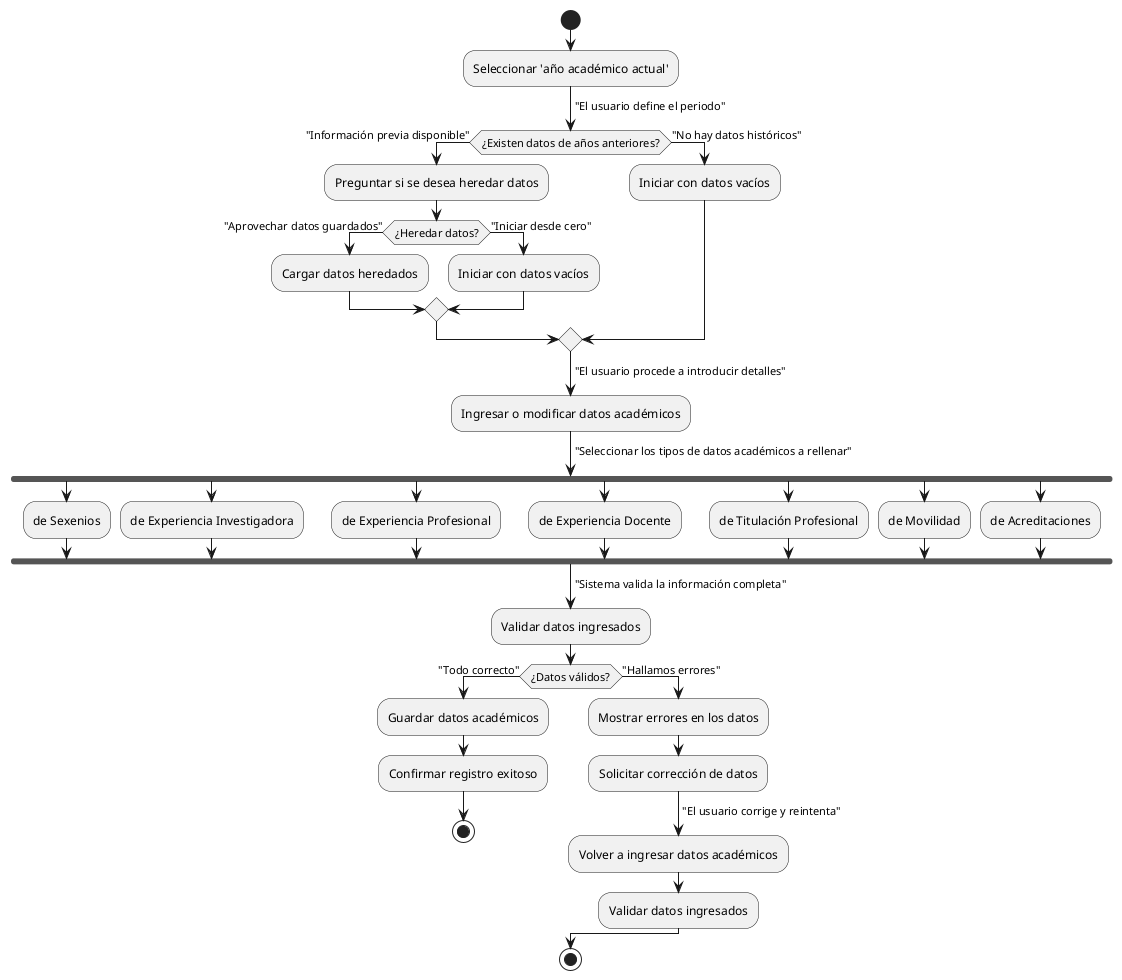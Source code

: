 @startuml

start
:Seleccionar 'año académico actual';
-> "El usuario define el periodo";

if (¿Existen datos de años anteriores?) then (Sí)
  -> "Información previa disponible";
  :Preguntar si se desea heredar datos;
  if (¿Heredar datos?) then (Sí)
    -> "Aprovechar datos guardados";
    :Cargar datos heredados;
  else (No)
    -> "Iniciar desde cero";
    :Iniciar con datos vacíos;
  endif
else (No)
  -> "No hay datos históricos";
  :Iniciar con datos vacíos;
endif

-> "El usuario procede a introducir detalles";
:Ingresar o modificar datos académicos;
-> "Seleccionar los tipos de datos académicos a rellenar";

fork
  :de Sexenios;
fork again
  :de Experiencia Investigadora;
fork again
  :de Experiencia Profesional;
fork again
  :de Experiencia Docente;
fork again
  :de Titulación Profesional;
fork again
  :de Movilidad;
fork again
  :de Acreditaciones;
end fork

-> "Sistema valida la información completa";
:Validar datos ingresados;

if (¿Datos válidos?) then (Sí)
  -> "Todo correcto";
  :Guardar datos académicos;
  :Confirmar registro exitoso;
  stop
else (No)
  -> "Hallamos errores";
  :Mostrar errores en los datos;
  :Solicitar corrección de datos;
  -> "El usuario corrige y reintenta";
  :Volver a ingresar datos académicos;
  :Validar datos ingresados;
endif

stop

@enduml
